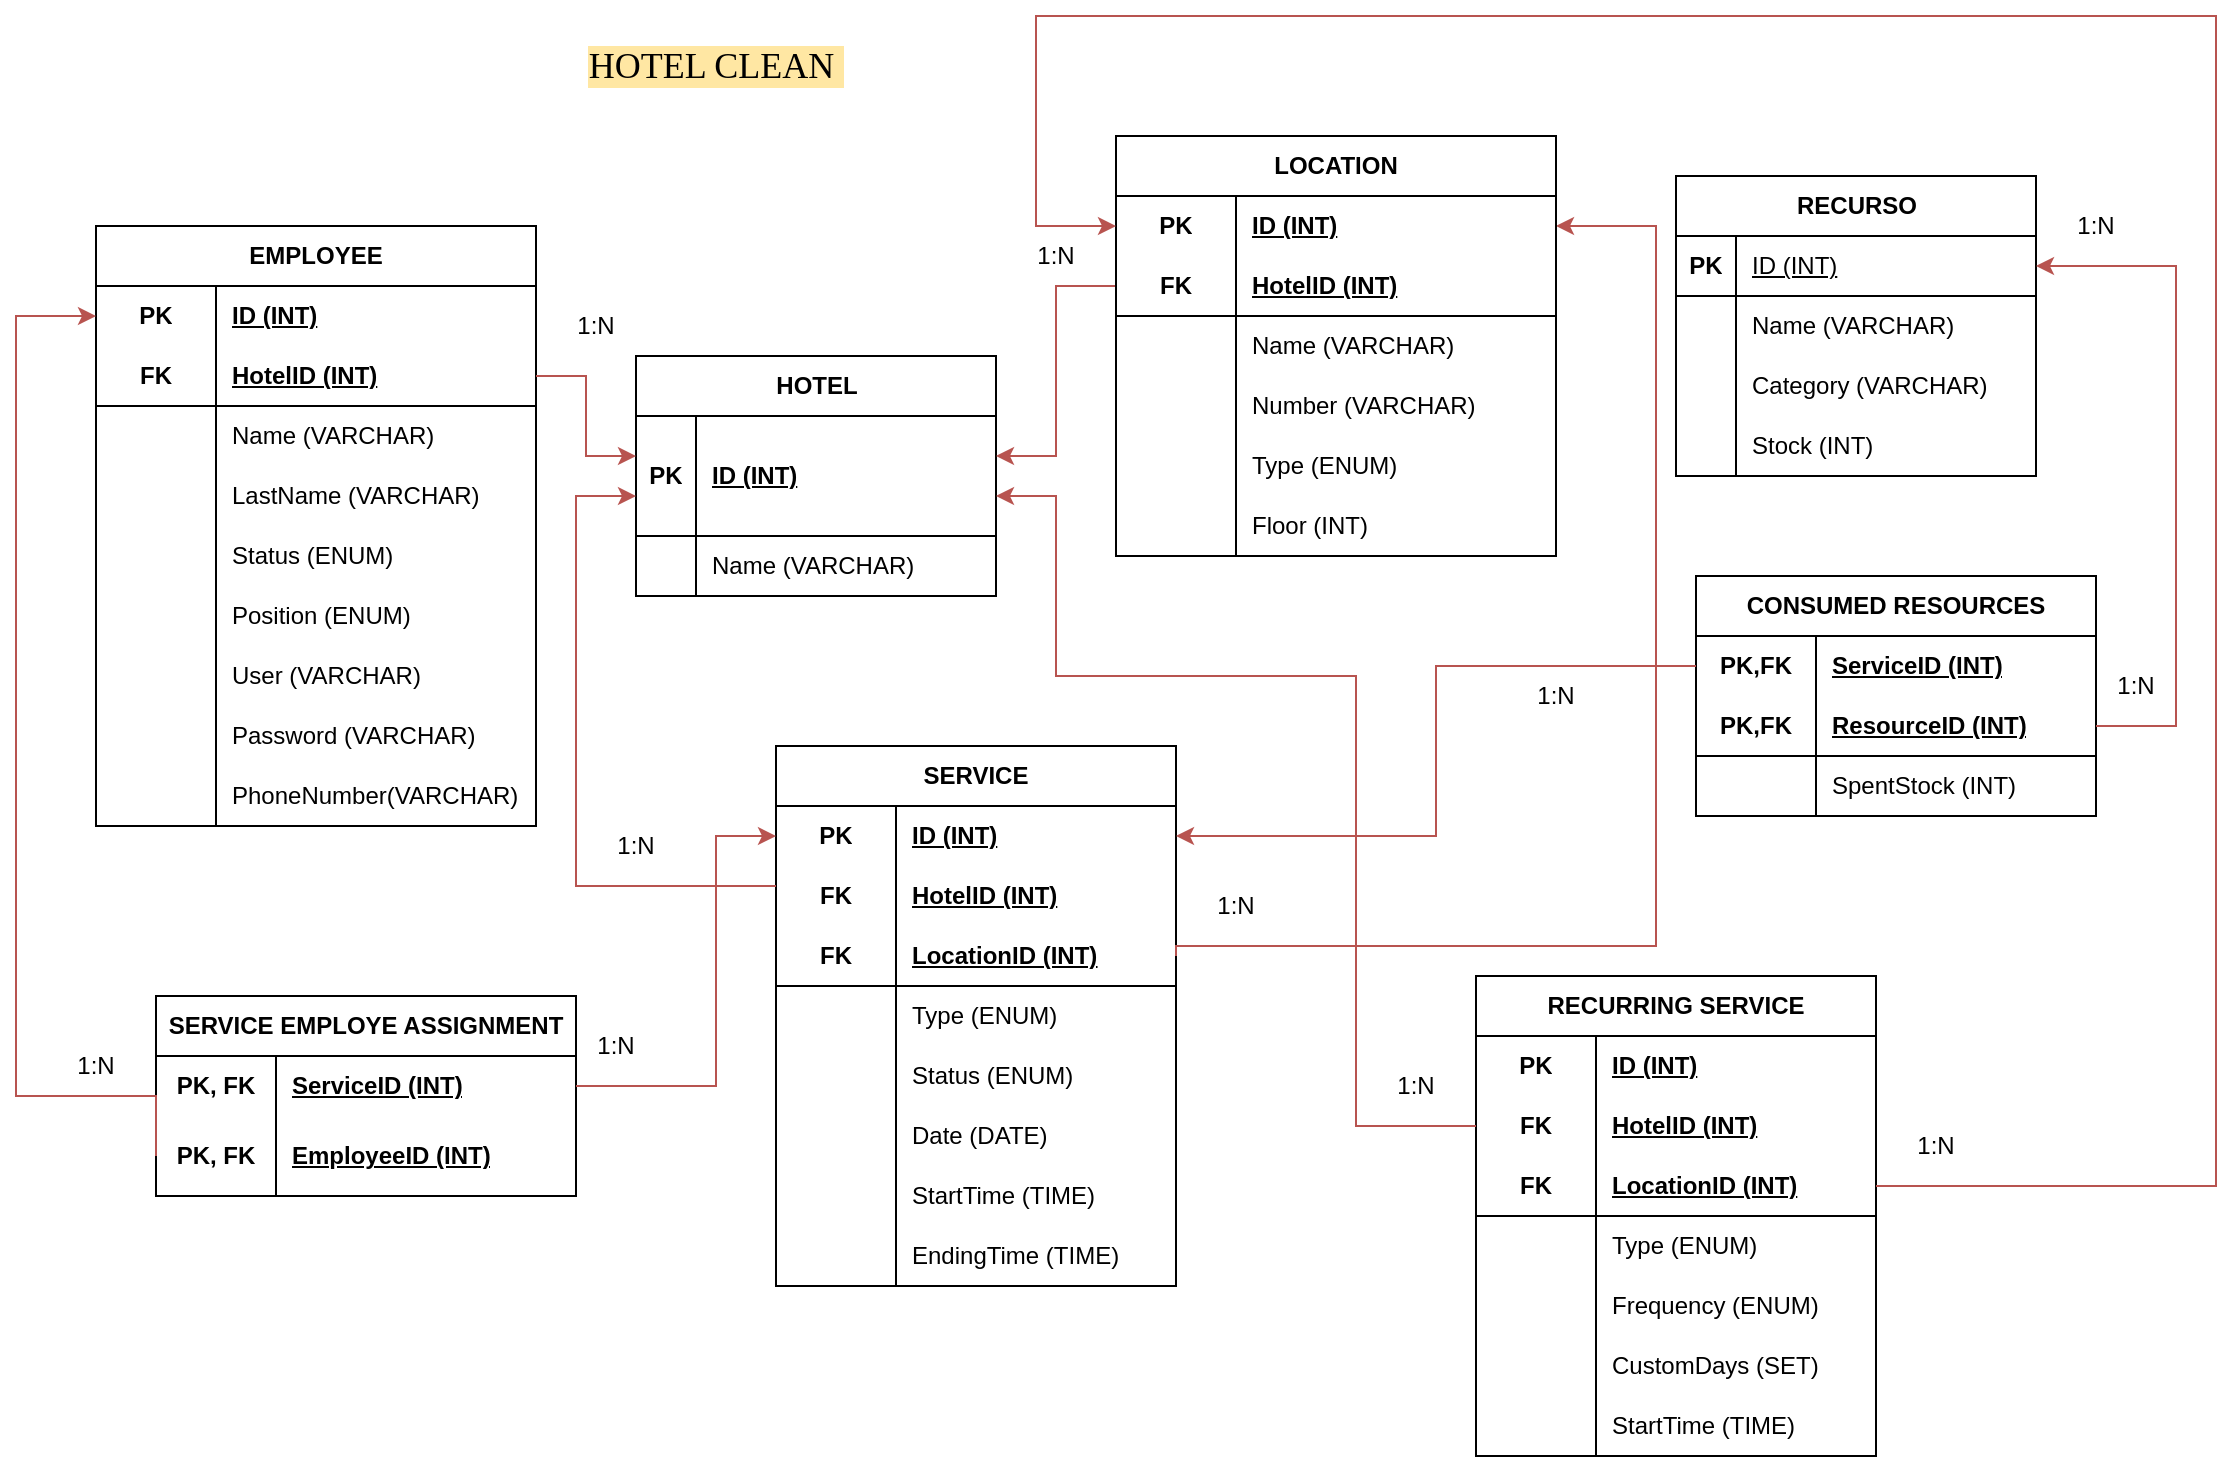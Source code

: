 <mxfile version="20.8.16" type="device"><diagram name="Página-1" id="ss_7YJxJ4mIsuZOe3F_5"><mxGraphModel dx="864" dy="516" grid="1" gridSize="10" guides="1" tooltips="1" connect="1" arrows="1" fold="1" page="1" pageScale="1" pageWidth="3300" pageHeight="4681" background="#FFFFFF" math="0" shadow="0"><root><mxCell id="0"/><mxCell id="1" parent="0"/><mxCell id="_C-pApoq-xxZBqQSnBTV-1" value="&lt;font style=&quot;font-size: 18px;&quot;&gt;HOTEL CLEAN&amp;nbsp;&lt;/font&gt;" style="text;html=1;strokeColor=none;fillColor=none;align=center;verticalAlign=middle;whiteSpace=wrap;rounded=0;fontFamily=Times New Roman;labelBackgroundColor=#ffe7a3;" parent="1" vertex="1"><mxGeometry x="320" y="130" width="160" height="30" as="geometry"/></mxCell><mxCell id="_C-pApoq-xxZBqQSnBTV-76" value="HOTEL" style="shape=table;startSize=30;container=1;collapsible=1;childLayout=tableLayout;fixedRows=1;rowLines=0;fontStyle=1;align=center;resizeLast=1;html=1;" parent="1" vertex="1"><mxGeometry x="360" y="290" width="180" height="120.0" as="geometry"/></mxCell><mxCell id="_C-pApoq-xxZBqQSnBTV-77" value="" style="shape=tableRow;horizontal=0;startSize=0;swimlaneHead=0;swimlaneBody=0;fillColor=none;collapsible=0;dropTarget=0;points=[[0,0.5],[1,0.5]];portConstraint=eastwest;top=0;left=0;right=0;bottom=1;" parent="_C-pApoq-xxZBqQSnBTV-76" vertex="1"><mxGeometry y="30" width="180" height="60" as="geometry"/></mxCell><mxCell id="_C-pApoq-xxZBqQSnBTV-78" value="PK" style="shape=partialRectangle;connectable=0;fillColor=none;top=0;left=0;bottom=0;right=0;fontStyle=1;overflow=hidden;whiteSpace=wrap;html=1;" parent="_C-pApoq-xxZBqQSnBTV-77" vertex="1"><mxGeometry width="30" height="60" as="geometry"><mxRectangle width="30" height="60" as="alternateBounds"/></mxGeometry></mxCell><mxCell id="_C-pApoq-xxZBqQSnBTV-79" value="ID (INT)" style="shape=partialRectangle;connectable=0;fillColor=none;top=0;left=0;bottom=0;right=0;align=left;spacingLeft=6;fontStyle=5;overflow=hidden;whiteSpace=wrap;html=1;" parent="_C-pApoq-xxZBqQSnBTV-77" vertex="1"><mxGeometry x="30" width="150" height="60" as="geometry"><mxRectangle width="150" height="60" as="alternateBounds"/></mxGeometry></mxCell><mxCell id="_C-pApoq-xxZBqQSnBTV-80" value="" style="shape=tableRow;horizontal=0;startSize=0;swimlaneHead=0;swimlaneBody=0;fillColor=none;collapsible=0;dropTarget=0;points=[[0,0.5],[1,0.5]];portConstraint=eastwest;top=0;left=0;right=0;bottom=0;" parent="_C-pApoq-xxZBqQSnBTV-76" vertex="1"><mxGeometry y="90" width="180" height="30" as="geometry"/></mxCell><mxCell id="_C-pApoq-xxZBqQSnBTV-81" value="" style="shape=partialRectangle;connectable=0;fillColor=none;top=0;left=0;bottom=0;right=0;editable=1;overflow=hidden;whiteSpace=wrap;html=1;" parent="_C-pApoq-xxZBqQSnBTV-80" vertex="1"><mxGeometry width="30" height="30" as="geometry"><mxRectangle width="30" height="30" as="alternateBounds"/></mxGeometry></mxCell><mxCell id="_C-pApoq-xxZBqQSnBTV-82" value="Name (VARCHAR)" style="shape=partialRectangle;connectable=0;fillColor=none;top=0;left=0;bottom=0;right=0;align=left;spacingLeft=6;overflow=hidden;whiteSpace=wrap;html=1;" parent="_C-pApoq-xxZBqQSnBTV-80" vertex="1"><mxGeometry x="30" width="150" height="30" as="geometry"><mxRectangle width="150" height="30" as="alternateBounds"/></mxGeometry></mxCell><mxCell id="_C-pApoq-xxZBqQSnBTV-145" value="RECURSO" style="shape=table;startSize=30;container=1;collapsible=1;childLayout=tableLayout;fixedRows=1;rowLines=0;fontStyle=1;align=center;resizeLast=1;html=1;" parent="1" vertex="1"><mxGeometry x="880" y="200" width="180" height="150" as="geometry"/></mxCell><mxCell id="_C-pApoq-xxZBqQSnBTV-146" value="" style="shape=tableRow;horizontal=0;startSize=0;swimlaneHead=0;swimlaneBody=0;fillColor=none;collapsible=0;dropTarget=0;points=[[0,0.5],[1,0.5]];portConstraint=eastwest;top=0;left=0;right=0;bottom=1;" parent="_C-pApoq-xxZBqQSnBTV-145" vertex="1"><mxGeometry y="30" width="180" height="30" as="geometry"/></mxCell><mxCell id="_C-pApoq-xxZBqQSnBTV-147" value="PK" style="shape=partialRectangle;connectable=0;fillColor=none;top=0;left=0;bottom=0;right=0;fontStyle=1;overflow=hidden;whiteSpace=wrap;html=1;" parent="_C-pApoq-xxZBqQSnBTV-146" vertex="1"><mxGeometry width="30" height="30" as="geometry"><mxRectangle width="30" height="30" as="alternateBounds"/></mxGeometry></mxCell><mxCell id="_C-pApoq-xxZBqQSnBTV-148" value="&lt;span style=&quot;font-weight: normal;&quot;&gt;ID (INT)&lt;/span&gt;" style="shape=partialRectangle;connectable=0;fillColor=none;top=0;left=0;bottom=0;right=0;align=left;spacingLeft=6;fontStyle=5;overflow=hidden;whiteSpace=wrap;html=1;" parent="_C-pApoq-xxZBqQSnBTV-146" vertex="1"><mxGeometry x="30" width="150" height="30" as="geometry"><mxRectangle width="150" height="30" as="alternateBounds"/></mxGeometry></mxCell><mxCell id="_C-pApoq-xxZBqQSnBTV-149" value="" style="shape=tableRow;horizontal=0;startSize=0;swimlaneHead=0;swimlaneBody=0;fillColor=none;collapsible=0;dropTarget=0;points=[[0,0.5],[1,0.5]];portConstraint=eastwest;top=0;left=0;right=0;bottom=0;" parent="_C-pApoq-xxZBqQSnBTV-145" vertex="1"><mxGeometry y="60" width="180" height="30" as="geometry"/></mxCell><mxCell id="_C-pApoq-xxZBqQSnBTV-150" value="" style="shape=partialRectangle;connectable=0;fillColor=none;top=0;left=0;bottom=0;right=0;editable=1;overflow=hidden;whiteSpace=wrap;html=1;" parent="_C-pApoq-xxZBqQSnBTV-149" vertex="1"><mxGeometry width="30" height="30" as="geometry"><mxRectangle width="30" height="30" as="alternateBounds"/></mxGeometry></mxCell><mxCell id="_C-pApoq-xxZBqQSnBTV-151" value="Name (VARCHAR)" style="shape=partialRectangle;connectable=0;fillColor=none;top=0;left=0;bottom=0;right=0;align=left;spacingLeft=6;overflow=hidden;whiteSpace=wrap;html=1;" parent="_C-pApoq-xxZBqQSnBTV-149" vertex="1"><mxGeometry x="30" width="150" height="30" as="geometry"><mxRectangle width="150" height="30" as="alternateBounds"/></mxGeometry></mxCell><mxCell id="_C-pApoq-xxZBqQSnBTV-152" value="" style="shape=tableRow;horizontal=0;startSize=0;swimlaneHead=0;swimlaneBody=0;fillColor=none;collapsible=0;dropTarget=0;points=[[0,0.5],[1,0.5]];portConstraint=eastwest;top=0;left=0;right=0;bottom=0;" parent="_C-pApoq-xxZBqQSnBTV-145" vertex="1"><mxGeometry y="90" width="180" height="30" as="geometry"/></mxCell><mxCell id="_C-pApoq-xxZBqQSnBTV-153" value="" style="shape=partialRectangle;connectable=0;fillColor=none;top=0;left=0;bottom=0;right=0;editable=1;overflow=hidden;whiteSpace=wrap;html=1;" parent="_C-pApoq-xxZBqQSnBTV-152" vertex="1"><mxGeometry width="30" height="30" as="geometry"><mxRectangle width="30" height="30" as="alternateBounds"/></mxGeometry></mxCell><mxCell id="_C-pApoq-xxZBqQSnBTV-154" value="Category (VARCHAR)" style="shape=partialRectangle;connectable=0;fillColor=none;top=0;left=0;bottom=0;right=0;align=left;spacingLeft=6;overflow=hidden;whiteSpace=wrap;html=1;" parent="_C-pApoq-xxZBqQSnBTV-152" vertex="1"><mxGeometry x="30" width="150" height="30" as="geometry"><mxRectangle width="150" height="30" as="alternateBounds"/></mxGeometry></mxCell><mxCell id="_C-pApoq-xxZBqQSnBTV-155" value="" style="shape=tableRow;horizontal=0;startSize=0;swimlaneHead=0;swimlaneBody=0;fillColor=none;collapsible=0;dropTarget=0;points=[[0,0.5],[1,0.5]];portConstraint=eastwest;top=0;left=0;right=0;bottom=0;" parent="_C-pApoq-xxZBqQSnBTV-145" vertex="1"><mxGeometry y="120" width="180" height="30" as="geometry"/></mxCell><mxCell id="_C-pApoq-xxZBqQSnBTV-156" value="" style="shape=partialRectangle;connectable=0;fillColor=none;top=0;left=0;bottom=0;right=0;editable=1;overflow=hidden;whiteSpace=wrap;html=1;" parent="_C-pApoq-xxZBqQSnBTV-155" vertex="1"><mxGeometry width="30" height="30" as="geometry"><mxRectangle width="30" height="30" as="alternateBounds"/></mxGeometry></mxCell><mxCell id="_C-pApoq-xxZBqQSnBTV-157" value="Stock (INT)" style="shape=partialRectangle;connectable=0;fillColor=none;top=0;left=0;bottom=0;right=0;align=left;spacingLeft=6;overflow=hidden;whiteSpace=wrap;html=1;" parent="_C-pApoq-xxZBqQSnBTV-155" vertex="1"><mxGeometry x="30" width="150" height="30" as="geometry"><mxRectangle width="150" height="30" as="alternateBounds"/></mxGeometry></mxCell><mxCell id="_C-pApoq-xxZBqQSnBTV-164" style="edgeStyle=orthogonalEdgeStyle;rounded=0;orthogonalLoop=1;jettySize=auto;html=1;fillColor=#f8cecc;strokeColor=#b85450;exitX=0;exitY=0.5;exitDx=0;exitDy=0;" parent="1" source="gv2NI8Yc_66AO2r_3SCB-28" target="_C-pApoq-xxZBqQSnBTV-77" edge="1"><mxGeometry relative="1" as="geometry"><mxPoint x="600" y="320" as="sourcePoint"/><Array as="points"><mxPoint x="570" y="255"/><mxPoint x="570" y="340"/></Array></mxGeometry></mxCell><mxCell id="_C-pApoq-xxZBqQSnBTV-165" value="1:N" style="text;html=1;strokeColor=none;fillColor=none;align=center;verticalAlign=middle;whiteSpace=wrap;rounded=0;" parent="1" vertex="1"><mxGeometry x="540" y="225" width="60" height="30" as="geometry"/></mxCell><mxCell id="_C-pApoq-xxZBqQSnBTV-170" value="1:N" style="text;html=1;strokeColor=none;fillColor=none;align=center;verticalAlign=middle;whiteSpace=wrap;rounded=0;" parent="1" vertex="1"><mxGeometry x="310" y="260" width="60" height="30" as="geometry"/></mxCell><mxCell id="_C-pApoq-xxZBqQSnBTV-193" value="SERVICE EMPLOYE ASSIGNMENT" style="shape=table;startSize=30;container=1;collapsible=1;childLayout=tableLayout;fixedRows=1;rowLines=0;fontStyle=1;align=center;resizeLast=1;html=1;whiteSpace=wrap;" parent="1" vertex="1"><mxGeometry x="120" y="610" width="210" height="100" as="geometry"/></mxCell><mxCell id="_C-pApoq-xxZBqQSnBTV-194" value="" style="shape=tableRow;horizontal=0;startSize=0;swimlaneHead=0;swimlaneBody=0;fillColor=none;collapsible=0;dropTarget=0;points=[[0,0.5],[1,0.5]];portConstraint=eastwest;top=0;left=0;right=0;bottom=0;html=1;" parent="_C-pApoq-xxZBqQSnBTV-193" vertex="1"><mxGeometry y="30" width="210" height="30" as="geometry"/></mxCell><mxCell id="_C-pApoq-xxZBqQSnBTV-195" value="PK, FK" style="shape=partialRectangle;connectable=0;fillColor=none;top=0;left=0;bottom=0;right=0;fontStyle=1;overflow=hidden;html=1;whiteSpace=wrap;" parent="_C-pApoq-xxZBqQSnBTV-194" vertex="1"><mxGeometry width="60" height="30" as="geometry"><mxRectangle width="60" height="30" as="alternateBounds"/></mxGeometry></mxCell><mxCell id="_C-pApoq-xxZBqQSnBTV-196" value="ServiceID (INT)" style="shape=partialRectangle;connectable=0;fillColor=none;top=0;left=0;bottom=0;right=0;align=left;spacingLeft=6;fontStyle=5;overflow=hidden;html=1;whiteSpace=wrap;" parent="_C-pApoq-xxZBqQSnBTV-194" vertex="1"><mxGeometry x="60" width="150" height="30" as="geometry"><mxRectangle width="150" height="30" as="alternateBounds"/></mxGeometry></mxCell><mxCell id="_C-pApoq-xxZBqQSnBTV-197" value="" style="shape=tableRow;horizontal=0;startSize=0;swimlaneHead=0;swimlaneBody=0;fillColor=none;collapsible=0;dropTarget=0;points=[[0,0.5],[1,0.5]];portConstraint=eastwest;top=0;left=0;right=0;bottom=1;html=1;" parent="_C-pApoq-xxZBqQSnBTV-193" vertex="1"><mxGeometry y="60" width="210" height="40" as="geometry"/></mxCell><mxCell id="_C-pApoq-xxZBqQSnBTV-198" value="PK, FK" style="shape=partialRectangle;connectable=0;fillColor=none;top=0;left=0;bottom=0;right=0;fontStyle=1;overflow=hidden;html=1;whiteSpace=wrap;" parent="_C-pApoq-xxZBqQSnBTV-197" vertex="1"><mxGeometry width="60" height="40" as="geometry"><mxRectangle width="60" height="40" as="alternateBounds"/></mxGeometry></mxCell><mxCell id="_C-pApoq-xxZBqQSnBTV-199" value="EmployeeID (INT)" style="shape=partialRectangle;connectable=0;fillColor=none;top=0;left=0;bottom=0;right=0;align=left;spacingLeft=6;fontStyle=5;overflow=hidden;html=1;whiteSpace=wrap;" parent="_C-pApoq-xxZBqQSnBTV-197" vertex="1"><mxGeometry x="60" width="150" height="40" as="geometry"><mxRectangle width="150" height="40" as="alternateBounds"/></mxGeometry></mxCell><mxCell id="_C-pApoq-xxZBqQSnBTV-209" value="1:N" style="text;html=1;strokeColor=none;fillColor=none;align=center;verticalAlign=middle;whiteSpace=wrap;rounded=0;" parent="1" vertex="1"><mxGeometry x="320" y="620" width="60" height="30" as="geometry"/></mxCell><mxCell id="_C-pApoq-xxZBqQSnBTV-211" value="1:N" style="text;html=1;strokeColor=none;fillColor=none;align=center;verticalAlign=middle;whiteSpace=wrap;rounded=0;" parent="1" vertex="1"><mxGeometry x="60" y="630" width="60" height="30" as="geometry"/></mxCell><mxCell id="_C-pApoq-xxZBqQSnBTV-213" value="1:N" style="text;html=1;strokeColor=none;fillColor=none;align=center;verticalAlign=middle;whiteSpace=wrap;rounded=0;" parent="1" vertex="1"><mxGeometry x="630" y="550" width="60" height="30" as="geometry"/></mxCell><mxCell id="_C-pApoq-xxZBqQSnBTV-214" value="SERVICE" style="shape=table;startSize=30;container=1;collapsible=1;childLayout=tableLayout;fixedRows=1;rowLines=0;fontStyle=1;align=center;resizeLast=1;html=1;whiteSpace=wrap;" parent="1" vertex="1"><mxGeometry x="430" y="485" width="200" height="270" as="geometry"/></mxCell><mxCell id="_C-pApoq-xxZBqQSnBTV-215" value="" style="shape=tableRow;horizontal=0;startSize=0;swimlaneHead=0;swimlaneBody=0;fillColor=none;collapsible=0;dropTarget=0;points=[[0,0.5],[1,0.5]];portConstraint=eastwest;top=0;left=0;right=0;bottom=0;html=1;" parent="_C-pApoq-xxZBqQSnBTV-214" vertex="1"><mxGeometry y="30" width="200" height="30" as="geometry"/></mxCell><mxCell id="_C-pApoq-xxZBqQSnBTV-216" value="PK" style="shape=partialRectangle;connectable=0;fillColor=none;top=0;left=0;bottom=0;right=0;fontStyle=1;overflow=hidden;html=1;whiteSpace=wrap;" parent="_C-pApoq-xxZBqQSnBTV-215" vertex="1"><mxGeometry width="60" height="30" as="geometry"><mxRectangle width="60" height="30" as="alternateBounds"/></mxGeometry></mxCell><mxCell id="_C-pApoq-xxZBqQSnBTV-217" value="ID&amp;nbsp;(INT)" style="shape=partialRectangle;connectable=0;fillColor=none;top=0;left=0;bottom=0;right=0;align=left;spacingLeft=6;fontStyle=5;overflow=hidden;html=1;whiteSpace=wrap;" parent="_C-pApoq-xxZBqQSnBTV-215" vertex="1"><mxGeometry x="60" width="140" height="30" as="geometry"><mxRectangle width="140" height="30" as="alternateBounds"/></mxGeometry></mxCell><mxCell id="-fEUuDVvHbDYxuRRxyTK-69" value="" style="shape=tableRow;horizontal=0;startSize=0;swimlaneHead=0;swimlaneBody=0;fillColor=none;collapsible=0;dropTarget=0;points=[[0,0.5],[1,0.5]];portConstraint=eastwest;top=0;left=0;right=0;bottom=0;" parent="_C-pApoq-xxZBqQSnBTV-214" vertex="1"><mxGeometry y="60" width="200" height="30" as="geometry"/></mxCell><mxCell id="-fEUuDVvHbDYxuRRxyTK-70" value="&lt;b&gt;FK&lt;/b&gt;" style="shape=partialRectangle;connectable=0;fillColor=none;top=0;left=0;bottom=0;right=0;fontStyle=0;overflow=hidden;whiteSpace=wrap;html=1;" parent="-fEUuDVvHbDYxuRRxyTK-69" vertex="1"><mxGeometry width="60" height="30" as="geometry"><mxRectangle width="60" height="30" as="alternateBounds"/></mxGeometry></mxCell><mxCell id="-fEUuDVvHbDYxuRRxyTK-71" value="&lt;b&gt;&lt;u&gt;HotelID (INT)&lt;/u&gt;&lt;/b&gt;" style="shape=partialRectangle;connectable=0;fillColor=none;top=0;left=0;bottom=0;right=0;align=left;spacingLeft=6;fontStyle=0;overflow=hidden;whiteSpace=wrap;html=1;" parent="-fEUuDVvHbDYxuRRxyTK-69" vertex="1"><mxGeometry x="60" width="140" height="30" as="geometry"><mxRectangle width="140" height="30" as="alternateBounds"/></mxGeometry></mxCell><mxCell id="_C-pApoq-xxZBqQSnBTV-218" value="" style="shape=tableRow;horizontal=0;startSize=0;swimlaneHead=0;swimlaneBody=0;fillColor=none;collapsible=0;dropTarget=0;points=[[0,0.5],[1,0.5]];portConstraint=eastwest;top=0;left=0;right=0;bottom=1;html=1;" parent="_C-pApoq-xxZBqQSnBTV-214" vertex="1"><mxGeometry y="90" width="200" height="30" as="geometry"/></mxCell><mxCell id="_C-pApoq-xxZBqQSnBTV-219" value="FK" style="shape=partialRectangle;connectable=0;fillColor=none;top=0;left=0;bottom=0;right=0;fontStyle=1;overflow=hidden;html=1;whiteSpace=wrap;" parent="_C-pApoq-xxZBqQSnBTV-218" vertex="1"><mxGeometry width="60" height="30" as="geometry"><mxRectangle width="60" height="30" as="alternateBounds"/></mxGeometry></mxCell><mxCell id="_C-pApoq-xxZBqQSnBTV-220" value="&lt;b style=&quot;border-color: var(--border-color);&quot;&gt;&lt;u style=&quot;border-color: var(--border-color);&quot;&gt;LocationID (INT)&lt;/u&gt;&lt;/b&gt;" style="shape=partialRectangle;connectable=0;fillColor=none;top=0;left=0;bottom=0;right=0;align=left;spacingLeft=6;fontStyle=5;overflow=hidden;html=1;whiteSpace=wrap;" parent="_C-pApoq-xxZBqQSnBTV-218" vertex="1"><mxGeometry x="60" width="140" height="30" as="geometry"><mxRectangle width="140" height="30" as="alternateBounds"/></mxGeometry></mxCell><mxCell id="_C-pApoq-xxZBqQSnBTV-221" value="" style="shape=tableRow;horizontal=0;startSize=0;swimlaneHead=0;swimlaneBody=0;fillColor=none;collapsible=0;dropTarget=0;points=[[0,0.5],[1,0.5]];portConstraint=eastwest;top=0;left=0;right=0;bottom=0;html=1;" parent="_C-pApoq-xxZBqQSnBTV-214" vertex="1"><mxGeometry y="120" width="200" height="30" as="geometry"/></mxCell><mxCell id="_C-pApoq-xxZBqQSnBTV-222" value="" style="shape=partialRectangle;connectable=0;fillColor=none;top=0;left=0;bottom=0;right=0;editable=1;overflow=hidden;html=1;whiteSpace=wrap;" parent="_C-pApoq-xxZBqQSnBTV-221" vertex="1"><mxGeometry width="60" height="30" as="geometry"><mxRectangle width="60" height="30" as="alternateBounds"/></mxGeometry></mxCell><mxCell id="_C-pApoq-xxZBqQSnBTV-223" value="Type (ENUM)" style="shape=partialRectangle;connectable=0;fillColor=none;top=0;left=0;bottom=0;right=0;align=left;spacingLeft=6;overflow=hidden;html=1;whiteSpace=wrap;" parent="_C-pApoq-xxZBqQSnBTV-221" vertex="1"><mxGeometry x="60" width="140" height="30" as="geometry"><mxRectangle width="140" height="30" as="alternateBounds"/></mxGeometry></mxCell><mxCell id="gv2NI8Yc_66AO2r_3SCB-60" style="shape=tableRow;horizontal=0;startSize=0;swimlaneHead=0;swimlaneBody=0;fillColor=none;collapsible=0;dropTarget=0;points=[[0,0.5],[1,0.5]];portConstraint=eastwest;top=0;left=0;right=0;bottom=0;html=1;" parent="_C-pApoq-xxZBqQSnBTV-214" vertex="1"><mxGeometry y="150" width="200" height="30" as="geometry"/></mxCell><mxCell id="gv2NI8Yc_66AO2r_3SCB-61" style="shape=partialRectangle;connectable=0;fillColor=none;top=0;left=0;bottom=0;right=0;editable=1;overflow=hidden;html=1;whiteSpace=wrap;" parent="gv2NI8Yc_66AO2r_3SCB-60" vertex="1"><mxGeometry width="60" height="30" as="geometry"><mxRectangle width="60" height="30" as="alternateBounds"/></mxGeometry></mxCell><mxCell id="gv2NI8Yc_66AO2r_3SCB-62" value="Status (ENUM)" style="shape=partialRectangle;connectable=0;fillColor=none;top=0;left=0;bottom=0;right=0;align=left;spacingLeft=6;overflow=hidden;html=1;whiteSpace=wrap;" parent="gv2NI8Yc_66AO2r_3SCB-60" vertex="1"><mxGeometry x="60" width="140" height="30" as="geometry"><mxRectangle width="140" height="30" as="alternateBounds"/></mxGeometry></mxCell><mxCell id="gv2NI8Yc_66AO2r_3SCB-57" style="shape=tableRow;horizontal=0;startSize=0;swimlaneHead=0;swimlaneBody=0;fillColor=none;collapsible=0;dropTarget=0;points=[[0,0.5],[1,0.5]];portConstraint=eastwest;top=0;left=0;right=0;bottom=0;html=1;" parent="_C-pApoq-xxZBqQSnBTV-214" vertex="1"><mxGeometry y="180" width="200" height="30" as="geometry"/></mxCell><mxCell id="gv2NI8Yc_66AO2r_3SCB-58" style="shape=partialRectangle;connectable=0;fillColor=none;top=0;left=0;bottom=0;right=0;editable=1;overflow=hidden;html=1;whiteSpace=wrap;" parent="gv2NI8Yc_66AO2r_3SCB-57" vertex="1"><mxGeometry width="60" height="30" as="geometry"><mxRectangle width="60" height="30" as="alternateBounds"/></mxGeometry></mxCell><mxCell id="gv2NI8Yc_66AO2r_3SCB-59" value="Date (DATE)" style="shape=partialRectangle;connectable=0;fillColor=none;top=0;left=0;bottom=0;right=0;align=left;spacingLeft=6;overflow=hidden;html=1;whiteSpace=wrap;" parent="gv2NI8Yc_66AO2r_3SCB-57" vertex="1"><mxGeometry x="60" width="140" height="30" as="geometry"><mxRectangle width="140" height="30" as="alternateBounds"/></mxGeometry></mxCell><mxCell id="_C-pApoq-xxZBqQSnBTV-224" value="" style="shape=tableRow;horizontal=0;startSize=0;swimlaneHead=0;swimlaneBody=0;fillColor=none;collapsible=0;dropTarget=0;points=[[0,0.5],[1,0.5]];portConstraint=eastwest;top=0;left=0;right=0;bottom=0;html=1;" parent="_C-pApoq-xxZBqQSnBTV-214" vertex="1"><mxGeometry y="210" width="200" height="30" as="geometry"/></mxCell><mxCell id="_C-pApoq-xxZBqQSnBTV-225" value="" style="shape=partialRectangle;connectable=0;fillColor=none;top=0;left=0;bottom=0;right=0;editable=1;overflow=hidden;html=1;whiteSpace=wrap;" parent="_C-pApoq-xxZBqQSnBTV-224" vertex="1"><mxGeometry width="60" height="30" as="geometry"><mxRectangle width="60" height="30" as="alternateBounds"/></mxGeometry></mxCell><mxCell id="_C-pApoq-xxZBqQSnBTV-226" value="StartTime (TIME)" style="shape=partialRectangle;connectable=0;fillColor=none;top=0;left=0;bottom=0;right=0;align=left;spacingLeft=6;overflow=hidden;html=1;whiteSpace=wrap;" parent="_C-pApoq-xxZBqQSnBTV-224" vertex="1"><mxGeometry x="60" width="140" height="30" as="geometry"><mxRectangle width="140" height="30" as="alternateBounds"/></mxGeometry></mxCell><mxCell id="_C-pApoq-xxZBqQSnBTV-230" style="shape=tableRow;horizontal=0;startSize=0;swimlaneHead=0;swimlaneBody=0;fillColor=none;collapsible=0;dropTarget=0;points=[[0,0.5],[1,0.5]];portConstraint=eastwest;top=0;left=0;right=0;bottom=0;html=1;" parent="_C-pApoq-xxZBqQSnBTV-214" vertex="1"><mxGeometry y="240" width="200" height="30" as="geometry"/></mxCell><mxCell id="_C-pApoq-xxZBqQSnBTV-231" style="shape=partialRectangle;connectable=0;fillColor=none;top=0;left=0;bottom=0;right=0;editable=1;overflow=hidden;html=1;whiteSpace=wrap;" parent="_C-pApoq-xxZBqQSnBTV-230" vertex="1"><mxGeometry width="60" height="30" as="geometry"><mxRectangle width="60" height="30" as="alternateBounds"/></mxGeometry></mxCell><mxCell id="_C-pApoq-xxZBqQSnBTV-232" value="EndingTime (TIME)" style="shape=partialRectangle;connectable=0;fillColor=none;top=0;left=0;bottom=0;right=0;align=left;spacingLeft=6;overflow=hidden;html=1;whiteSpace=wrap;" parent="_C-pApoq-xxZBqQSnBTV-230" vertex="1"><mxGeometry x="60" width="140" height="30" as="geometry"><mxRectangle width="140" height="30" as="alternateBounds"/></mxGeometry></mxCell><mxCell id="_C-pApoq-xxZBqQSnBTV-237" style="edgeStyle=orthogonalEdgeStyle;rounded=0;orthogonalLoop=1;jettySize=auto;html=1;exitX=1;exitY=0.5;exitDx=0;exitDy=0;entryX=0;entryY=0.5;entryDx=0;entryDy=0;fillColor=#f8cecc;strokeColor=#b85450;" parent="1" source="_C-pApoq-xxZBqQSnBTV-194" target="_C-pApoq-xxZBqQSnBTV-215" edge="1"><mxGeometry relative="1" as="geometry"><Array as="points"><mxPoint x="400" y="655"/><mxPoint x="400" y="530"/></Array></mxGeometry></mxCell><mxCell id="_C-pApoq-xxZBqQSnBTV-238" value="EMPLOYEE" style="shape=table;startSize=30;container=1;collapsible=1;childLayout=tableLayout;fixedRows=1;rowLines=0;fontStyle=1;align=center;resizeLast=1;html=1;whiteSpace=wrap;" parent="1" vertex="1"><mxGeometry x="90" y="225" width="220" height="300" as="geometry"/></mxCell><mxCell id="_C-pApoq-xxZBqQSnBTV-239" value="" style="shape=tableRow;horizontal=0;startSize=0;swimlaneHead=0;swimlaneBody=0;fillColor=none;collapsible=0;dropTarget=0;points=[[0,0.5],[1,0.5]];portConstraint=eastwest;top=0;left=0;right=0;bottom=0;html=1;" parent="_C-pApoq-xxZBqQSnBTV-238" vertex="1"><mxGeometry y="30" width="220" height="30" as="geometry"/></mxCell><mxCell id="_C-pApoq-xxZBqQSnBTV-240" value="PK" style="shape=partialRectangle;connectable=0;fillColor=none;top=0;left=0;bottom=0;right=0;fontStyle=1;overflow=hidden;html=1;whiteSpace=wrap;" parent="_C-pApoq-xxZBqQSnBTV-239" vertex="1"><mxGeometry width="60" height="30" as="geometry"><mxRectangle width="60" height="30" as="alternateBounds"/></mxGeometry></mxCell><mxCell id="_C-pApoq-xxZBqQSnBTV-241" value="ID (INT)" style="shape=partialRectangle;connectable=0;fillColor=none;top=0;left=0;bottom=0;right=0;align=left;spacingLeft=6;fontStyle=5;overflow=hidden;html=1;whiteSpace=wrap;" parent="_C-pApoq-xxZBqQSnBTV-239" vertex="1"><mxGeometry x="60" width="160" height="30" as="geometry"><mxRectangle width="160" height="30" as="alternateBounds"/></mxGeometry></mxCell><mxCell id="_C-pApoq-xxZBqQSnBTV-242" value="" style="shape=tableRow;horizontal=0;startSize=0;swimlaneHead=0;swimlaneBody=0;fillColor=none;collapsible=0;dropTarget=0;points=[[0,0.5],[1,0.5]];portConstraint=eastwest;top=0;left=0;right=0;bottom=1;html=1;strokeColor=default;swimlaneFillColor=none;" parent="_C-pApoq-xxZBqQSnBTV-238" vertex="1"><mxGeometry y="60" width="220" height="30" as="geometry"/></mxCell><mxCell id="_C-pApoq-xxZBqQSnBTV-243" value="FK" style="shape=partialRectangle;connectable=0;fillColor=none;top=0;left=0;bottom=0;right=0;fontStyle=1;overflow=hidden;html=1;whiteSpace=wrap;" parent="_C-pApoq-xxZBqQSnBTV-242" vertex="1"><mxGeometry width="60" height="30" as="geometry"><mxRectangle width="60" height="30" as="alternateBounds"/></mxGeometry></mxCell><mxCell id="_C-pApoq-xxZBqQSnBTV-244" value="HotelID (INT)" style="shape=partialRectangle;connectable=0;fillColor=none;top=0;left=0;bottom=0;right=0;align=left;spacingLeft=6;fontStyle=5;overflow=hidden;html=1;whiteSpace=wrap;" parent="_C-pApoq-xxZBqQSnBTV-242" vertex="1"><mxGeometry x="60" width="160" height="30" as="geometry"><mxRectangle width="160" height="30" as="alternateBounds"/></mxGeometry></mxCell><mxCell id="_C-pApoq-xxZBqQSnBTV-245" value="" style="shape=tableRow;horizontal=0;startSize=0;swimlaneHead=0;swimlaneBody=0;fillColor=none;collapsible=0;dropTarget=0;points=[[0,0.5],[1,0.5]];portConstraint=eastwest;top=0;left=0;right=0;bottom=0;html=1;" parent="_C-pApoq-xxZBqQSnBTV-238" vertex="1"><mxGeometry y="90" width="220" height="30" as="geometry"/></mxCell><mxCell id="_C-pApoq-xxZBqQSnBTV-246" value="" style="shape=partialRectangle;connectable=0;fillColor=none;top=0;left=0;bottom=0;right=0;editable=1;overflow=hidden;html=1;whiteSpace=wrap;" parent="_C-pApoq-xxZBqQSnBTV-245" vertex="1"><mxGeometry width="60" height="30" as="geometry"><mxRectangle width="60" height="30" as="alternateBounds"/></mxGeometry></mxCell><mxCell id="_C-pApoq-xxZBqQSnBTV-247" value="Name (VARCHAR)" style="shape=partialRectangle;connectable=0;fillColor=none;top=0;left=0;bottom=0;right=0;align=left;spacingLeft=6;overflow=hidden;html=1;whiteSpace=wrap;" parent="_C-pApoq-xxZBqQSnBTV-245" vertex="1"><mxGeometry x="60" width="160" height="30" as="geometry"><mxRectangle width="160" height="30" as="alternateBounds"/></mxGeometry></mxCell><mxCell id="_C-pApoq-xxZBqQSnBTV-266" style="shape=tableRow;horizontal=0;startSize=0;swimlaneHead=0;swimlaneBody=0;fillColor=none;collapsible=0;dropTarget=0;points=[[0,0.5],[1,0.5]];portConstraint=eastwest;top=0;left=0;right=0;bottom=0;html=1;" parent="_C-pApoq-xxZBqQSnBTV-238" vertex="1"><mxGeometry y="120" width="220" height="30" as="geometry"/></mxCell><mxCell id="_C-pApoq-xxZBqQSnBTV-267" style="shape=partialRectangle;connectable=0;fillColor=none;top=0;left=0;bottom=0;right=0;editable=1;overflow=hidden;html=1;whiteSpace=wrap;" parent="_C-pApoq-xxZBqQSnBTV-266" vertex="1"><mxGeometry width="60" height="30" as="geometry"><mxRectangle width="60" height="30" as="alternateBounds"/></mxGeometry></mxCell><mxCell id="_C-pApoq-xxZBqQSnBTV-268" value="LastName (VARCHAR)" style="shape=partialRectangle;connectable=0;fillColor=none;top=0;left=0;bottom=0;right=0;align=left;spacingLeft=6;overflow=hidden;html=1;whiteSpace=wrap;" parent="_C-pApoq-xxZBqQSnBTV-266" vertex="1"><mxGeometry x="60" width="160" height="30" as="geometry"><mxRectangle width="160" height="30" as="alternateBounds"/></mxGeometry></mxCell><mxCell id="_C-pApoq-xxZBqQSnBTV-263" style="shape=tableRow;horizontal=0;startSize=0;swimlaneHead=0;swimlaneBody=0;fillColor=none;collapsible=0;dropTarget=0;points=[[0,0.5],[1,0.5]];portConstraint=eastwest;top=0;left=0;right=0;bottom=0;html=1;" parent="_C-pApoq-xxZBqQSnBTV-238" vertex="1"><mxGeometry y="150" width="220" height="30" as="geometry"/></mxCell><mxCell id="_C-pApoq-xxZBqQSnBTV-264" style="shape=partialRectangle;connectable=0;fillColor=none;top=0;left=0;bottom=0;right=0;editable=1;overflow=hidden;html=1;whiteSpace=wrap;" parent="_C-pApoq-xxZBqQSnBTV-263" vertex="1"><mxGeometry width="60" height="30" as="geometry"><mxRectangle width="60" height="30" as="alternateBounds"/></mxGeometry></mxCell><mxCell id="_C-pApoq-xxZBqQSnBTV-265" value="Status (ENUM)" style="shape=partialRectangle;connectable=0;fillColor=none;top=0;left=0;bottom=0;right=0;align=left;spacingLeft=6;overflow=hidden;html=1;whiteSpace=wrap;" parent="_C-pApoq-xxZBqQSnBTV-263" vertex="1"><mxGeometry x="60" width="160" height="30" as="geometry"><mxRectangle width="160" height="30" as="alternateBounds"/></mxGeometry></mxCell><mxCell id="_C-pApoq-xxZBqQSnBTV-260" style="shape=tableRow;horizontal=0;startSize=0;swimlaneHead=0;swimlaneBody=0;fillColor=none;collapsible=0;dropTarget=0;points=[[0,0.5],[1,0.5]];portConstraint=eastwest;top=0;left=0;right=0;bottom=0;html=1;" parent="_C-pApoq-xxZBqQSnBTV-238" vertex="1"><mxGeometry y="180" width="220" height="30" as="geometry"/></mxCell><mxCell id="_C-pApoq-xxZBqQSnBTV-261" style="shape=partialRectangle;connectable=0;fillColor=none;top=0;left=0;bottom=0;right=0;editable=1;overflow=hidden;html=1;whiteSpace=wrap;" parent="_C-pApoq-xxZBqQSnBTV-260" vertex="1"><mxGeometry width="60" height="30" as="geometry"><mxRectangle width="60" height="30" as="alternateBounds"/></mxGeometry></mxCell><mxCell id="_C-pApoq-xxZBqQSnBTV-262" value="Position (ENUM)" style="shape=partialRectangle;connectable=0;fillColor=none;top=0;left=0;bottom=0;right=0;align=left;spacingLeft=6;overflow=hidden;html=1;whiteSpace=wrap;" parent="_C-pApoq-xxZBqQSnBTV-260" vertex="1"><mxGeometry x="60" width="160" height="30" as="geometry"><mxRectangle width="160" height="30" as="alternateBounds"/></mxGeometry></mxCell><mxCell id="_C-pApoq-xxZBqQSnBTV-257" style="shape=tableRow;horizontal=0;startSize=0;swimlaneHead=0;swimlaneBody=0;fillColor=none;collapsible=0;dropTarget=0;points=[[0,0.5],[1,0.5]];portConstraint=eastwest;top=0;left=0;right=0;bottom=0;html=1;" parent="_C-pApoq-xxZBqQSnBTV-238" vertex="1"><mxGeometry y="210" width="220" height="30" as="geometry"/></mxCell><mxCell id="_C-pApoq-xxZBqQSnBTV-258" style="shape=partialRectangle;connectable=0;fillColor=none;top=0;left=0;bottom=0;right=0;editable=1;overflow=hidden;html=1;whiteSpace=wrap;" parent="_C-pApoq-xxZBqQSnBTV-257" vertex="1"><mxGeometry width="60" height="30" as="geometry"><mxRectangle width="60" height="30" as="alternateBounds"/></mxGeometry></mxCell><mxCell id="_C-pApoq-xxZBqQSnBTV-259" value="User (VARCHAR)" style="shape=partialRectangle;connectable=0;fillColor=none;top=0;left=0;bottom=0;right=0;align=left;spacingLeft=6;overflow=hidden;html=1;whiteSpace=wrap;" parent="_C-pApoq-xxZBqQSnBTV-257" vertex="1"><mxGeometry x="60" width="160" height="30" as="geometry"><mxRectangle width="160" height="30" as="alternateBounds"/></mxGeometry></mxCell><mxCell id="_C-pApoq-xxZBqQSnBTV-254" style="shape=tableRow;horizontal=0;startSize=0;swimlaneHead=0;swimlaneBody=0;fillColor=none;collapsible=0;dropTarget=0;points=[[0,0.5],[1,0.5]];portConstraint=eastwest;top=0;left=0;right=0;bottom=0;html=1;" parent="_C-pApoq-xxZBqQSnBTV-238" vertex="1"><mxGeometry y="240" width="220" height="30" as="geometry"/></mxCell><mxCell id="_C-pApoq-xxZBqQSnBTV-255" style="shape=partialRectangle;connectable=0;fillColor=none;top=0;left=0;bottom=0;right=0;editable=1;overflow=hidden;html=1;whiteSpace=wrap;" parent="_C-pApoq-xxZBqQSnBTV-254" vertex="1"><mxGeometry width="60" height="30" as="geometry"><mxRectangle width="60" height="30" as="alternateBounds"/></mxGeometry></mxCell><mxCell id="_C-pApoq-xxZBqQSnBTV-256" value="Password (VARCHAR)" style="shape=partialRectangle;connectable=0;fillColor=none;top=0;left=0;bottom=0;right=0;align=left;spacingLeft=6;overflow=hidden;html=1;whiteSpace=wrap;" parent="_C-pApoq-xxZBqQSnBTV-254" vertex="1"><mxGeometry x="60" width="160" height="30" as="geometry"><mxRectangle width="160" height="30" as="alternateBounds"/></mxGeometry></mxCell><mxCell id="_C-pApoq-xxZBqQSnBTV-251" style="shape=tableRow;horizontal=0;startSize=0;swimlaneHead=0;swimlaneBody=0;fillColor=none;collapsible=0;dropTarget=0;points=[[0,0.5],[1,0.5]];portConstraint=eastwest;top=0;left=0;right=0;bottom=0;html=1;" parent="_C-pApoq-xxZBqQSnBTV-238" vertex="1"><mxGeometry y="270" width="220" height="30" as="geometry"/></mxCell><mxCell id="_C-pApoq-xxZBqQSnBTV-252" style="shape=partialRectangle;connectable=0;fillColor=none;top=0;left=0;bottom=0;right=0;editable=1;overflow=hidden;html=1;whiteSpace=wrap;" parent="_C-pApoq-xxZBqQSnBTV-251" vertex="1"><mxGeometry width="60" height="30" as="geometry"><mxRectangle width="60" height="30" as="alternateBounds"/></mxGeometry></mxCell><mxCell id="_C-pApoq-xxZBqQSnBTV-253" value="PhoneNumber(VARCHAR)" style="shape=partialRectangle;connectable=0;fillColor=none;top=0;left=0;bottom=0;right=0;align=left;spacingLeft=6;overflow=hidden;html=1;whiteSpace=wrap;" parent="_C-pApoq-xxZBqQSnBTV-251" vertex="1"><mxGeometry x="60" width="160" height="30" as="geometry"><mxRectangle width="160" height="30" as="alternateBounds"/></mxGeometry></mxCell><mxCell id="_C-pApoq-xxZBqQSnBTV-269" style="edgeStyle=orthogonalEdgeStyle;rounded=0;orthogonalLoop=1;jettySize=auto;html=1;exitX=1;exitY=0.5;exitDx=0;exitDy=0;fillColor=#f8cecc;strokeColor=#b85450;" parent="1" source="_C-pApoq-xxZBqQSnBTV-242" target="_C-pApoq-xxZBqQSnBTV-77" edge="1"><mxGeometry relative="1" as="geometry"><Array as="points"><mxPoint x="335" y="300"/><mxPoint x="335" y="340"/></Array></mxGeometry></mxCell><mxCell id="_C-pApoq-xxZBqQSnBTV-270" style="edgeStyle=orthogonalEdgeStyle;rounded=0;orthogonalLoop=1;jettySize=auto;html=1;exitX=0;exitY=0.5;exitDx=0;exitDy=0;fillColor=#f8cecc;strokeColor=#b85450;" parent="1" source="_C-pApoq-xxZBqQSnBTV-197" target="_C-pApoq-xxZBqQSnBTV-239" edge="1"><mxGeometry relative="1" as="geometry"><Array as="points"><mxPoint x="50" y="660"/><mxPoint x="50" y="270"/></Array></mxGeometry></mxCell><mxCell id="_C-pApoq-xxZBqQSnBTV-271" value="CONSUMED RESOURCES" style="shape=table;startSize=30;container=1;collapsible=1;childLayout=tableLayout;fixedRows=1;rowLines=0;fontStyle=1;align=center;resizeLast=1;html=1;whiteSpace=wrap;" parent="1" vertex="1"><mxGeometry x="890" y="400" width="200" height="120" as="geometry"/></mxCell><mxCell id="_C-pApoq-xxZBqQSnBTV-272" value="" style="shape=tableRow;horizontal=0;startSize=0;swimlaneHead=0;swimlaneBody=0;fillColor=none;collapsible=0;dropTarget=0;points=[[0,0.5],[1,0.5]];portConstraint=eastwest;top=0;left=0;right=0;bottom=0;html=1;" parent="_C-pApoq-xxZBqQSnBTV-271" vertex="1"><mxGeometry y="30" width="200" height="30" as="geometry"/></mxCell><mxCell id="_C-pApoq-xxZBqQSnBTV-273" value="PK,FK" style="shape=partialRectangle;connectable=0;fillColor=none;top=0;left=0;bottom=0;right=0;fontStyle=1;overflow=hidden;html=1;whiteSpace=wrap;" parent="_C-pApoq-xxZBqQSnBTV-272" vertex="1"><mxGeometry width="60" height="30" as="geometry"><mxRectangle width="60" height="30" as="alternateBounds"/></mxGeometry></mxCell><mxCell id="_C-pApoq-xxZBqQSnBTV-274" value="ServiceID&amp;nbsp;(INT)" style="shape=partialRectangle;connectable=0;fillColor=none;top=0;left=0;bottom=0;right=0;align=left;spacingLeft=6;fontStyle=5;overflow=hidden;html=1;whiteSpace=wrap;" parent="_C-pApoq-xxZBqQSnBTV-272" vertex="1"><mxGeometry x="60" width="140" height="30" as="geometry"><mxRectangle width="140" height="30" as="alternateBounds"/></mxGeometry></mxCell><mxCell id="_C-pApoq-xxZBqQSnBTV-275" value="" style="shape=tableRow;horizontal=0;startSize=0;swimlaneHead=0;swimlaneBody=0;fillColor=none;collapsible=0;dropTarget=0;points=[[0,0.5],[1,0.5]];portConstraint=eastwest;top=0;left=0;right=0;bottom=1;html=1;" parent="_C-pApoq-xxZBqQSnBTV-271" vertex="1"><mxGeometry y="60" width="200" height="30" as="geometry"/></mxCell><mxCell id="_C-pApoq-xxZBqQSnBTV-276" value="PK,FK" style="shape=partialRectangle;connectable=0;fillColor=none;top=0;left=0;bottom=0;right=0;fontStyle=1;overflow=hidden;html=1;whiteSpace=wrap;" parent="_C-pApoq-xxZBqQSnBTV-275" vertex="1"><mxGeometry width="60" height="30" as="geometry"><mxRectangle width="60" height="30" as="alternateBounds"/></mxGeometry></mxCell><mxCell id="_C-pApoq-xxZBqQSnBTV-277" value="ResourceID (INT)" style="shape=partialRectangle;connectable=0;fillColor=none;top=0;left=0;bottom=0;right=0;align=left;spacingLeft=6;fontStyle=5;overflow=hidden;html=1;whiteSpace=wrap;" parent="_C-pApoq-xxZBqQSnBTV-275" vertex="1"><mxGeometry x="60" width="140" height="30" as="geometry"><mxRectangle width="140" height="30" as="alternateBounds"/></mxGeometry></mxCell><mxCell id="_C-pApoq-xxZBqQSnBTV-278" value="" style="shape=tableRow;horizontal=0;startSize=0;swimlaneHead=0;swimlaneBody=0;fillColor=none;collapsible=0;dropTarget=0;points=[[0,0.5],[1,0.5]];portConstraint=eastwest;top=0;left=0;right=0;bottom=0;html=1;" parent="_C-pApoq-xxZBqQSnBTV-271" vertex="1"><mxGeometry y="90" width="200" height="30" as="geometry"/></mxCell><mxCell id="_C-pApoq-xxZBqQSnBTV-279" value="" style="shape=partialRectangle;connectable=0;fillColor=none;top=0;left=0;bottom=0;right=0;editable=1;overflow=hidden;html=1;whiteSpace=wrap;" parent="_C-pApoq-xxZBqQSnBTV-278" vertex="1"><mxGeometry width="60" height="30" as="geometry"><mxRectangle width="60" height="30" as="alternateBounds"/></mxGeometry></mxCell><mxCell id="_C-pApoq-xxZBqQSnBTV-280" value="SpentStock (INT)" style="shape=partialRectangle;connectable=0;fillColor=none;top=0;left=0;bottom=0;right=0;align=left;spacingLeft=6;overflow=hidden;html=1;whiteSpace=wrap;" parent="_C-pApoq-xxZBqQSnBTV-278" vertex="1"><mxGeometry x="60" width="140" height="30" as="geometry"><mxRectangle width="140" height="30" as="alternateBounds"/></mxGeometry></mxCell><mxCell id="_C-pApoq-xxZBqQSnBTV-285" style="edgeStyle=orthogonalEdgeStyle;rounded=0;orthogonalLoop=1;jettySize=auto;html=1;exitX=0;exitY=0.5;exitDx=0;exitDy=0;entryX=1;entryY=0.5;entryDx=0;entryDy=0;fillColor=#f8cecc;strokeColor=#b85450;" parent="1" source="_C-pApoq-xxZBqQSnBTV-272" target="_C-pApoq-xxZBqQSnBTV-215" edge="1"><mxGeometry relative="1" as="geometry"/></mxCell><mxCell id="_C-pApoq-xxZBqQSnBTV-287" value="1:N" style="text;html=1;strokeColor=none;fillColor=none;align=center;verticalAlign=middle;whiteSpace=wrap;rounded=0;" parent="1" vertex="1"><mxGeometry x="1060" y="210" width="60" height="30" as="geometry"/></mxCell><mxCell id="_C-pApoq-xxZBqQSnBTV-288" style="edgeStyle=orthogonalEdgeStyle;rounded=0;orthogonalLoop=1;jettySize=auto;html=1;fillColor=#f8cecc;strokeColor=#b85450;entryX=1;entryY=0.5;entryDx=0;entryDy=0;exitX=1;exitY=0.5;exitDx=0;exitDy=0;" parent="1" source="_C-pApoq-xxZBqQSnBTV-218" target="gv2NI8Yc_66AO2r_3SCB-25" edge="1"><mxGeometry relative="1" as="geometry"><mxPoint x="860" y="190" as="targetPoint"/><Array as="points"><mxPoint x="870" y="585"/><mxPoint x="870" y="225"/></Array><mxPoint x="870" y="505" as="sourcePoint"/></mxGeometry></mxCell><mxCell id="_C-pApoq-xxZBqQSnBTV-289" style="edgeStyle=orthogonalEdgeStyle;rounded=0;orthogonalLoop=1;jettySize=auto;html=1;exitX=1;exitY=0.5;exitDx=0;exitDy=0;entryX=1;entryY=0.5;entryDx=0;entryDy=0;fillColor=#f8cecc;strokeColor=#b85450;" parent="1" source="_C-pApoq-xxZBqQSnBTV-275" target="_C-pApoq-xxZBqQSnBTV-146" edge="1"><mxGeometry relative="1" as="geometry"><Array as="points"><mxPoint x="1130" y="475"/><mxPoint x="1130" y="245"/></Array></mxGeometry></mxCell><mxCell id="gv2NI8Yc_66AO2r_3SCB-24" value="LOCATION" style="shape=table;startSize=30;container=1;collapsible=1;childLayout=tableLayout;fixedRows=1;rowLines=0;fontStyle=1;align=center;resizeLast=1;html=1;whiteSpace=wrap;" parent="1" vertex="1"><mxGeometry x="600" y="180" width="220" height="210" as="geometry"/></mxCell><mxCell id="gv2NI8Yc_66AO2r_3SCB-25" value="" style="shape=tableRow;horizontal=0;startSize=0;swimlaneHead=0;swimlaneBody=0;fillColor=none;collapsible=0;dropTarget=0;points=[[0,0.5],[1,0.5]];portConstraint=eastwest;top=0;left=0;right=0;bottom=0;html=1;" parent="gv2NI8Yc_66AO2r_3SCB-24" vertex="1"><mxGeometry y="30" width="220" height="30" as="geometry"/></mxCell><mxCell id="gv2NI8Yc_66AO2r_3SCB-26" value="PK" style="shape=partialRectangle;connectable=0;fillColor=none;top=0;left=0;bottom=0;right=0;fontStyle=1;overflow=hidden;html=1;whiteSpace=wrap;" parent="gv2NI8Yc_66AO2r_3SCB-25" vertex="1"><mxGeometry width="60" height="30" as="geometry"><mxRectangle width="60" height="30" as="alternateBounds"/></mxGeometry></mxCell><mxCell id="gv2NI8Yc_66AO2r_3SCB-27" value="ID (INT)" style="shape=partialRectangle;connectable=0;fillColor=none;top=0;left=0;bottom=0;right=0;align=left;spacingLeft=6;fontStyle=5;overflow=hidden;html=1;whiteSpace=wrap;" parent="gv2NI8Yc_66AO2r_3SCB-25" vertex="1"><mxGeometry x="60" width="160" height="30" as="geometry"><mxRectangle width="160" height="30" as="alternateBounds"/></mxGeometry></mxCell><mxCell id="gv2NI8Yc_66AO2r_3SCB-28" value="" style="shape=tableRow;horizontal=0;startSize=0;swimlaneHead=0;swimlaneBody=0;fillColor=none;collapsible=0;dropTarget=0;points=[[0,0.5],[1,0.5]];portConstraint=eastwest;top=0;left=0;right=0;bottom=1;html=1;strokeColor=default;swimlaneFillColor=none;" parent="gv2NI8Yc_66AO2r_3SCB-24" vertex="1"><mxGeometry y="60" width="220" height="30" as="geometry"/></mxCell><mxCell id="gv2NI8Yc_66AO2r_3SCB-29" value="FK" style="shape=partialRectangle;connectable=0;fillColor=none;top=0;left=0;bottom=0;right=0;fontStyle=1;overflow=hidden;html=1;whiteSpace=wrap;" parent="gv2NI8Yc_66AO2r_3SCB-28" vertex="1"><mxGeometry width="60" height="30" as="geometry"><mxRectangle width="60" height="30" as="alternateBounds"/></mxGeometry></mxCell><mxCell id="gv2NI8Yc_66AO2r_3SCB-30" value="HotelID (INT)" style="shape=partialRectangle;connectable=0;fillColor=none;top=0;left=0;bottom=0;right=0;align=left;spacingLeft=6;fontStyle=5;overflow=hidden;html=1;whiteSpace=wrap;" parent="gv2NI8Yc_66AO2r_3SCB-28" vertex="1"><mxGeometry x="60" width="160" height="30" as="geometry"><mxRectangle width="160" height="30" as="alternateBounds"/></mxGeometry></mxCell><mxCell id="gv2NI8Yc_66AO2r_3SCB-31" value="" style="shape=tableRow;horizontal=0;startSize=0;swimlaneHead=0;swimlaneBody=0;fillColor=none;collapsible=0;dropTarget=0;points=[[0,0.5],[1,0.5]];portConstraint=eastwest;top=0;left=0;right=0;bottom=0;html=1;" parent="gv2NI8Yc_66AO2r_3SCB-24" vertex="1"><mxGeometry y="90" width="220" height="30" as="geometry"/></mxCell><mxCell id="gv2NI8Yc_66AO2r_3SCB-32" value="" style="shape=partialRectangle;connectable=0;fillColor=none;top=0;left=0;bottom=0;right=0;editable=1;overflow=hidden;html=1;whiteSpace=wrap;" parent="gv2NI8Yc_66AO2r_3SCB-31" vertex="1"><mxGeometry width="60" height="30" as="geometry"><mxRectangle width="60" height="30" as="alternateBounds"/></mxGeometry></mxCell><mxCell id="gv2NI8Yc_66AO2r_3SCB-33" value="Name (VARCHAR)" style="shape=partialRectangle;connectable=0;fillColor=none;top=0;left=0;bottom=0;right=0;align=left;spacingLeft=6;overflow=hidden;html=1;whiteSpace=wrap;" parent="gv2NI8Yc_66AO2r_3SCB-31" vertex="1"><mxGeometry x="60" width="160" height="30" as="geometry"><mxRectangle width="160" height="30" as="alternateBounds"/></mxGeometry></mxCell><mxCell id="gv2NI8Yc_66AO2r_3SCB-34" style="shape=tableRow;horizontal=0;startSize=0;swimlaneHead=0;swimlaneBody=0;fillColor=none;collapsible=0;dropTarget=0;points=[[0,0.5],[1,0.5]];portConstraint=eastwest;top=0;left=0;right=0;bottom=0;html=1;" parent="gv2NI8Yc_66AO2r_3SCB-24" vertex="1"><mxGeometry y="120" width="220" height="30" as="geometry"/></mxCell><mxCell id="gv2NI8Yc_66AO2r_3SCB-35" style="shape=partialRectangle;connectable=0;fillColor=none;top=0;left=0;bottom=0;right=0;editable=1;overflow=hidden;html=1;whiteSpace=wrap;" parent="gv2NI8Yc_66AO2r_3SCB-34" vertex="1"><mxGeometry width="60" height="30" as="geometry"><mxRectangle width="60" height="30" as="alternateBounds"/></mxGeometry></mxCell><mxCell id="gv2NI8Yc_66AO2r_3SCB-36" value="Number (VARCHAR)" style="shape=partialRectangle;connectable=0;fillColor=none;top=0;left=0;bottom=0;right=0;align=left;spacingLeft=6;overflow=hidden;html=1;whiteSpace=wrap;" parent="gv2NI8Yc_66AO2r_3SCB-34" vertex="1"><mxGeometry x="60" width="160" height="30" as="geometry"><mxRectangle width="160" height="30" as="alternateBounds"/></mxGeometry></mxCell><mxCell id="gv2NI8Yc_66AO2r_3SCB-37" style="shape=tableRow;horizontal=0;startSize=0;swimlaneHead=0;swimlaneBody=0;fillColor=none;collapsible=0;dropTarget=0;points=[[0,0.5],[1,0.5]];portConstraint=eastwest;top=0;left=0;right=0;bottom=0;html=1;" parent="gv2NI8Yc_66AO2r_3SCB-24" vertex="1"><mxGeometry y="150" width="220" height="30" as="geometry"/></mxCell><mxCell id="gv2NI8Yc_66AO2r_3SCB-38" style="shape=partialRectangle;connectable=0;fillColor=none;top=0;left=0;bottom=0;right=0;editable=1;overflow=hidden;html=1;whiteSpace=wrap;" parent="gv2NI8Yc_66AO2r_3SCB-37" vertex="1"><mxGeometry width="60" height="30" as="geometry"><mxRectangle width="60" height="30" as="alternateBounds"/></mxGeometry></mxCell><mxCell id="gv2NI8Yc_66AO2r_3SCB-39" value="Type (ENUM)" style="shape=partialRectangle;connectable=0;fillColor=none;top=0;left=0;bottom=0;right=0;align=left;spacingLeft=6;overflow=hidden;html=1;whiteSpace=wrap;" parent="gv2NI8Yc_66AO2r_3SCB-37" vertex="1"><mxGeometry x="60" width="160" height="30" as="geometry"><mxRectangle width="160" height="30" as="alternateBounds"/></mxGeometry></mxCell><mxCell id="gv2NI8Yc_66AO2r_3SCB-40" style="shape=tableRow;horizontal=0;startSize=0;swimlaneHead=0;swimlaneBody=0;fillColor=none;collapsible=0;dropTarget=0;points=[[0,0.5],[1,0.5]];portConstraint=eastwest;top=0;left=0;right=0;bottom=0;html=1;" parent="gv2NI8Yc_66AO2r_3SCB-24" vertex="1"><mxGeometry y="180" width="220" height="30" as="geometry"/></mxCell><mxCell id="gv2NI8Yc_66AO2r_3SCB-41" style="shape=partialRectangle;connectable=0;fillColor=none;top=0;left=0;bottom=0;right=0;editable=1;overflow=hidden;html=1;whiteSpace=wrap;" parent="gv2NI8Yc_66AO2r_3SCB-40" vertex="1"><mxGeometry width="60" height="30" as="geometry"><mxRectangle width="60" height="30" as="alternateBounds"/></mxGeometry></mxCell><mxCell id="gv2NI8Yc_66AO2r_3SCB-42" value="Floor (INT)" style="shape=partialRectangle;connectable=0;fillColor=none;top=0;left=0;bottom=0;right=0;align=left;spacingLeft=6;overflow=hidden;html=1;whiteSpace=wrap;" parent="gv2NI8Yc_66AO2r_3SCB-40" vertex="1"><mxGeometry x="60" width="160" height="30" as="geometry"><mxRectangle width="160" height="30" as="alternateBounds"/></mxGeometry></mxCell><mxCell id="gv2NI8Yc_66AO2r_3SCB-52" style="edgeStyle=orthogonalEdgeStyle;rounded=0;orthogonalLoop=1;jettySize=auto;html=1;fillColor=#f8cecc;strokeColor=#b85450;" parent="1" source="-fEUuDVvHbDYxuRRxyTK-69" target="_C-pApoq-xxZBqQSnBTV-77" edge="1"><mxGeometry relative="1" as="geometry"><Array as="points"><mxPoint x="330" y="555"/><mxPoint x="330" y="360"/></Array></mxGeometry></mxCell><mxCell id="gv2NI8Yc_66AO2r_3SCB-54" value="1:N" style="text;html=1;strokeColor=none;fillColor=none;align=center;verticalAlign=middle;whiteSpace=wrap;rounded=0;" parent="1" vertex="1"><mxGeometry x="790" y="445" width="60" height="30" as="geometry"/></mxCell><mxCell id="gv2NI8Yc_66AO2r_3SCB-56" value="1:N" style="text;html=1;strokeColor=none;fillColor=none;align=center;verticalAlign=middle;whiteSpace=wrap;rounded=0;" parent="1" vertex="1"><mxGeometry x="330" y="520" width="60" height="30" as="geometry"/></mxCell><mxCell id="gv2NI8Yc_66AO2r_3SCB-64" value="RECURRING SERVICE" style="shape=table;startSize=30;container=1;collapsible=1;childLayout=tableLayout;fixedRows=1;rowLines=0;fontStyle=1;align=center;resizeLast=1;html=1;whiteSpace=wrap;" parent="1" vertex="1"><mxGeometry x="780" y="600" width="200" height="240" as="geometry"/></mxCell><mxCell id="gv2NI8Yc_66AO2r_3SCB-65" value="" style="shape=tableRow;horizontal=0;startSize=0;swimlaneHead=0;swimlaneBody=0;fillColor=none;collapsible=0;dropTarget=0;points=[[0,0.5],[1,0.5]];portConstraint=eastwest;top=0;left=0;right=0;bottom=0;html=1;" parent="gv2NI8Yc_66AO2r_3SCB-64" vertex="1"><mxGeometry y="30" width="200" height="30" as="geometry"/></mxCell><mxCell id="gv2NI8Yc_66AO2r_3SCB-66" value="PK" style="shape=partialRectangle;connectable=0;fillColor=none;top=0;left=0;bottom=0;right=0;fontStyle=1;overflow=hidden;html=1;whiteSpace=wrap;" parent="gv2NI8Yc_66AO2r_3SCB-65" vertex="1"><mxGeometry width="60" height="30" as="geometry"><mxRectangle width="60" height="30" as="alternateBounds"/></mxGeometry></mxCell><mxCell id="gv2NI8Yc_66AO2r_3SCB-67" value="ID&amp;nbsp;(INT)" style="shape=partialRectangle;connectable=0;fillColor=none;top=0;left=0;bottom=0;right=0;align=left;spacingLeft=6;fontStyle=5;overflow=hidden;html=1;whiteSpace=wrap;" parent="gv2NI8Yc_66AO2r_3SCB-65" vertex="1"><mxGeometry x="60" width="140" height="30" as="geometry"><mxRectangle width="140" height="30" as="alternateBounds"/></mxGeometry></mxCell><mxCell id="gv2NI8Yc_66AO2r_3SCB-77" style="shape=tableRow;horizontal=0;startSize=0;swimlaneHead=0;swimlaneBody=0;fillColor=none;collapsible=0;dropTarget=0;points=[[0,0.5],[1,0.5]];portConstraint=eastwest;top=0;left=0;right=0;bottom=0;html=1;" parent="gv2NI8Yc_66AO2r_3SCB-64" vertex="1"><mxGeometry y="60" width="200" height="30" as="geometry"/></mxCell><mxCell id="gv2NI8Yc_66AO2r_3SCB-78" value="FK" style="shape=partialRectangle;connectable=0;fillColor=none;top=0;left=0;bottom=0;right=0;fontStyle=1;overflow=hidden;html=1;whiteSpace=wrap;" parent="gv2NI8Yc_66AO2r_3SCB-77" vertex="1"><mxGeometry width="60" height="30" as="geometry"><mxRectangle width="60" height="30" as="alternateBounds"/></mxGeometry></mxCell><mxCell id="gv2NI8Yc_66AO2r_3SCB-79" value="HotelID (INT)" style="shape=partialRectangle;connectable=0;fillColor=none;top=0;left=0;bottom=0;right=0;align=left;spacingLeft=6;fontStyle=5;overflow=hidden;html=1;whiteSpace=wrap;" parent="gv2NI8Yc_66AO2r_3SCB-77" vertex="1"><mxGeometry x="60" width="140" height="30" as="geometry"><mxRectangle width="140" height="30" as="alternateBounds"/></mxGeometry></mxCell><mxCell id="gv2NI8Yc_66AO2r_3SCB-68" value="" style="shape=tableRow;horizontal=0;startSize=0;swimlaneHead=0;swimlaneBody=0;fillColor=none;collapsible=0;dropTarget=0;points=[[0,0.5],[1,0.5]];portConstraint=eastwest;top=0;left=0;right=0;bottom=1;html=1;" parent="gv2NI8Yc_66AO2r_3SCB-64" vertex="1"><mxGeometry y="90" width="200" height="30" as="geometry"/></mxCell><mxCell id="gv2NI8Yc_66AO2r_3SCB-69" value="FK" style="shape=partialRectangle;connectable=0;fillColor=none;top=0;left=0;bottom=0;right=0;fontStyle=1;overflow=hidden;html=1;whiteSpace=wrap;" parent="gv2NI8Yc_66AO2r_3SCB-68" vertex="1"><mxGeometry width="60" height="30" as="geometry"><mxRectangle width="60" height="30" as="alternateBounds"/></mxGeometry></mxCell><mxCell id="gv2NI8Yc_66AO2r_3SCB-70" value="LocationID (INT)" style="shape=partialRectangle;connectable=0;fillColor=none;top=0;left=0;bottom=0;right=0;align=left;spacingLeft=6;fontStyle=5;overflow=hidden;html=1;whiteSpace=wrap;" parent="gv2NI8Yc_66AO2r_3SCB-68" vertex="1"><mxGeometry x="60" width="140" height="30" as="geometry"><mxRectangle width="140" height="30" as="alternateBounds"/></mxGeometry></mxCell><mxCell id="gv2NI8Yc_66AO2r_3SCB-71" value="" style="shape=tableRow;horizontal=0;startSize=0;swimlaneHead=0;swimlaneBody=0;fillColor=none;collapsible=0;dropTarget=0;points=[[0,0.5],[1,0.5]];portConstraint=eastwest;top=0;left=0;right=0;bottom=0;html=1;" parent="gv2NI8Yc_66AO2r_3SCB-64" vertex="1"><mxGeometry y="120" width="200" height="30" as="geometry"/></mxCell><mxCell id="gv2NI8Yc_66AO2r_3SCB-72" value="" style="shape=partialRectangle;connectable=0;fillColor=none;top=0;left=0;bottom=0;right=0;editable=1;overflow=hidden;html=1;whiteSpace=wrap;" parent="gv2NI8Yc_66AO2r_3SCB-71" vertex="1"><mxGeometry width="60" height="30" as="geometry"><mxRectangle width="60" height="30" as="alternateBounds"/></mxGeometry></mxCell><mxCell id="gv2NI8Yc_66AO2r_3SCB-73" value="Type (ENUM)" style="shape=partialRectangle;connectable=0;fillColor=none;top=0;left=0;bottom=0;right=0;align=left;spacingLeft=6;overflow=hidden;html=1;whiteSpace=wrap;" parent="gv2NI8Yc_66AO2r_3SCB-71" vertex="1"><mxGeometry x="60" width="140" height="30" as="geometry"><mxRectangle width="140" height="30" as="alternateBounds"/></mxGeometry></mxCell><mxCell id="gv2NI8Yc_66AO2r_3SCB-86" style="shape=tableRow;horizontal=0;startSize=0;swimlaneHead=0;swimlaneBody=0;fillColor=none;collapsible=0;dropTarget=0;points=[[0,0.5],[1,0.5]];portConstraint=eastwest;top=0;left=0;right=0;bottom=0;html=1;" parent="gv2NI8Yc_66AO2r_3SCB-64" vertex="1"><mxGeometry y="150" width="200" height="30" as="geometry"/></mxCell><mxCell id="gv2NI8Yc_66AO2r_3SCB-87" style="shape=partialRectangle;connectable=0;fillColor=none;top=0;left=0;bottom=0;right=0;editable=1;overflow=hidden;html=1;whiteSpace=wrap;" parent="gv2NI8Yc_66AO2r_3SCB-86" vertex="1"><mxGeometry width="60" height="30" as="geometry"><mxRectangle width="60" height="30" as="alternateBounds"/></mxGeometry></mxCell><mxCell id="gv2NI8Yc_66AO2r_3SCB-88" value="Frequency (ENUM)" style="shape=partialRectangle;connectable=0;fillColor=none;top=0;left=0;bottom=0;right=0;align=left;spacingLeft=6;overflow=hidden;html=1;whiteSpace=wrap;" parent="gv2NI8Yc_66AO2r_3SCB-86" vertex="1"><mxGeometry x="60" width="140" height="30" as="geometry"><mxRectangle width="140" height="30" as="alternateBounds"/></mxGeometry></mxCell><mxCell id="gv2NI8Yc_66AO2r_3SCB-83" style="shape=tableRow;horizontal=0;startSize=0;swimlaneHead=0;swimlaneBody=0;fillColor=none;collapsible=0;dropTarget=0;points=[[0,0.5],[1,0.5]];portConstraint=eastwest;top=0;left=0;right=0;bottom=0;html=1;" parent="gv2NI8Yc_66AO2r_3SCB-64" vertex="1"><mxGeometry y="180" width="200" height="30" as="geometry"/></mxCell><mxCell id="gv2NI8Yc_66AO2r_3SCB-84" style="shape=partialRectangle;connectable=0;fillColor=none;top=0;left=0;bottom=0;right=0;editable=1;overflow=hidden;html=1;whiteSpace=wrap;" parent="gv2NI8Yc_66AO2r_3SCB-83" vertex="1"><mxGeometry width="60" height="30" as="geometry"><mxRectangle width="60" height="30" as="alternateBounds"/></mxGeometry></mxCell><mxCell id="gv2NI8Yc_66AO2r_3SCB-85" value="CustomDays (SET)" style="shape=partialRectangle;connectable=0;fillColor=none;top=0;left=0;bottom=0;right=0;align=left;spacingLeft=6;overflow=hidden;html=1;whiteSpace=wrap;" parent="gv2NI8Yc_66AO2r_3SCB-83" vertex="1"><mxGeometry x="60" width="140" height="30" as="geometry"><mxRectangle width="140" height="30" as="alternateBounds"/></mxGeometry></mxCell><mxCell id="gv2NI8Yc_66AO2r_3SCB-80" style="shape=tableRow;horizontal=0;startSize=0;swimlaneHead=0;swimlaneBody=0;fillColor=none;collapsible=0;dropTarget=0;points=[[0,0.5],[1,0.5]];portConstraint=eastwest;top=0;left=0;right=0;bottom=0;html=1;" parent="gv2NI8Yc_66AO2r_3SCB-64" vertex="1"><mxGeometry y="210" width="200" height="30" as="geometry"/></mxCell><mxCell id="gv2NI8Yc_66AO2r_3SCB-81" style="shape=partialRectangle;connectable=0;fillColor=none;top=0;left=0;bottom=0;right=0;editable=1;overflow=hidden;html=1;whiteSpace=wrap;" parent="gv2NI8Yc_66AO2r_3SCB-80" vertex="1"><mxGeometry width="60" height="30" as="geometry"><mxRectangle width="60" height="30" as="alternateBounds"/></mxGeometry></mxCell><mxCell id="gv2NI8Yc_66AO2r_3SCB-82" value="StartTime (TIME)" style="shape=partialRectangle;connectable=0;fillColor=none;top=0;left=0;bottom=0;right=0;align=left;spacingLeft=6;overflow=hidden;html=1;whiteSpace=wrap;" parent="gv2NI8Yc_66AO2r_3SCB-80" vertex="1"><mxGeometry x="60" width="140" height="30" as="geometry"><mxRectangle width="140" height="30" as="alternateBounds"/></mxGeometry></mxCell><mxCell id="gv2NI8Yc_66AO2r_3SCB-89" style="edgeStyle=orthogonalEdgeStyle;rounded=0;orthogonalLoop=1;jettySize=auto;html=1;fillColor=#f8cecc;strokeColor=#b85450;" parent="1" source="gv2NI8Yc_66AO2r_3SCB-77" target="_C-pApoq-xxZBqQSnBTV-77" edge="1"><mxGeometry relative="1" as="geometry"><Array as="points"><mxPoint x="720" y="675"/><mxPoint x="720" y="450"/><mxPoint x="570" y="450"/><mxPoint x="570" y="360"/></Array></mxGeometry></mxCell><mxCell id="gv2NI8Yc_66AO2r_3SCB-90" value="1:N" style="text;html=1;strokeColor=none;fillColor=none;align=center;verticalAlign=middle;whiteSpace=wrap;rounded=0;" parent="1" vertex="1"><mxGeometry x="720" y="640" width="60" height="30" as="geometry"/></mxCell><mxCell id="gv2NI8Yc_66AO2r_3SCB-91" style="edgeStyle=orthogonalEdgeStyle;rounded=0;orthogonalLoop=1;jettySize=auto;html=1;entryX=0;entryY=0.5;entryDx=0;entryDy=0;fillColor=#f8cecc;strokeColor=#b85450;" parent="1" source="gv2NI8Yc_66AO2r_3SCB-68" target="gv2NI8Yc_66AO2r_3SCB-25" edge="1"><mxGeometry relative="1" as="geometry"><Array as="points"><mxPoint x="1150" y="705"/><mxPoint x="1150" y="120"/><mxPoint x="560" y="120"/><mxPoint x="560" y="225"/></Array></mxGeometry></mxCell><mxCell id="gv2NI8Yc_66AO2r_3SCB-92" value="1:N" style="text;html=1;strokeColor=none;fillColor=none;align=center;verticalAlign=middle;whiteSpace=wrap;rounded=0;" parent="1" vertex="1"><mxGeometry x="1080" y="440" width="60" height="30" as="geometry"/></mxCell><mxCell id="gv2NI8Yc_66AO2r_3SCB-93" value="1:N" style="text;html=1;strokeColor=none;fillColor=none;align=center;verticalAlign=middle;whiteSpace=wrap;rounded=0;" parent="1" vertex="1"><mxGeometry x="980" y="670" width="60" height="30" as="geometry"/></mxCell></root></mxGraphModel></diagram></mxfile>